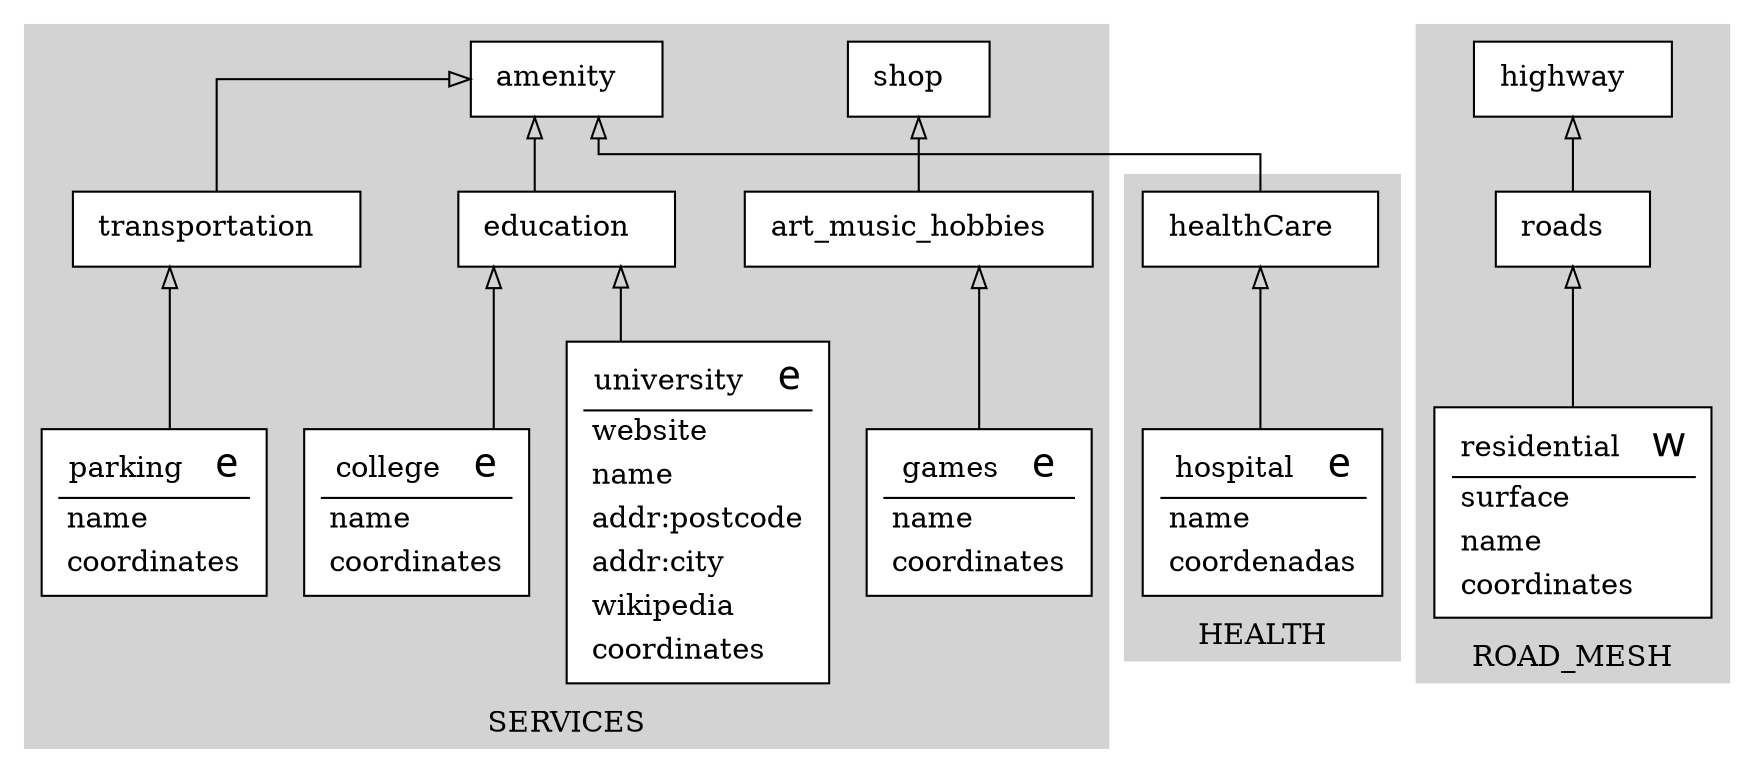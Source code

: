 digraph structs { 
	node [shape=box]
	subgraph cluster_SERVICES {
		node [color=black style=filled]
		color=lightgrey style=filled
		label=SERVICES
		0[style = "filled, bold" penwidth = "1" fillcolor="white" label=<
			<TABLE color="black" border="0">
			 <TR>
				<TD align="center"><font color="black">games</font>  
				<font FACE="sigmoda" POINT-SIZE="20.0"> e</font></TD>
			</TR>
			<hr/>
			<TR>
				<TD align="left">name</TD>
			 </TR>
			<TR>
				<TD align="left">coordinates</TD>
			 </TR>
			</TABLE>>]
		1[style = "filled, bold" penwidth = "1" fillcolor="white" label=<
			<TABLE color="black" border="0">
			 <TR>
				<TD align="center"><font color="black">shop</font>  </TD>
			</TR>
			</TABLE>>]
		2[style = "filled, bold" penwidth = "1" fillcolor="white" label=<
			<TABLE color="black" border="0">
			 <TR>
				<TD align="center"><font color="black">university</font>  
				<font FACE="sigmoda" POINT-SIZE="20.0"> e</font></TD>
			</TR>
			<hr/>
			<TR>
				<TD align="left">website</TD>
			 </TR>
			<TR>
				<TD align="left">name</TD>
			 </TR>
			<TR>
				<TD align="left">addr:postcode</TD>
			 </TR>
			<TR>
				<TD align="left">addr:city</TD>
			 </TR>
			<TR>
				<TD align="left">wikipedia</TD>
			 </TR>
			<TR>
				<TD align="left">coordinates</TD>
			 </TR>
			</TABLE>>]
		3[style = "filled, bold" penwidth = "1" fillcolor="white" label=<
			<TABLE color="black" border="0">
			 <TR>
				<TD align="center"><font color="black">amenity</font>  </TD>
			</TR>
			</TABLE>>]
		4[style = "filled, bold" penwidth = "1" fillcolor="white" label=<
			<TABLE color="black" border="0">
			 <TR>
				<TD align="center"><font color="black">college</font>  
				<font FACE="sigmoda" POINT-SIZE="20.0"> e</font></TD>
			</TR>
			<hr/>
			<TR>
				<TD align="left">name</TD>
			 </TR>
			<TR>
				<TD align="left">coordinates</TD>
			 </TR>
			</TABLE>>]
		5[style = "filled, bold" penwidth = "1" fillcolor="white" label=<
			<TABLE color="black" border="0">
			 <TR>
				<TD align="center"><font color="black">parking</font>  
				<font FACE="sigmoda" POINT-SIZE="20.0"> e</font></TD>
			</TR>
			<hr/>
			<TR>
				<TD align="left">name</TD>
			 </TR>
			<TR>
				<TD align="left">coordinates</TD>
			 </TR>
			</TABLE>>]
		6[style = "filled, bold" penwidth = "1" fillcolor="white" label=<
			<TABLE color="black" border="0">
			 <TR>
				<TD align="center"><font color="black">art_music_hobbies</font>  </TD>
			</TR>
			</TABLE>>]
		7[style = "filled, bold" penwidth = "1" fillcolor="white" label=<
			<TABLE color="black" border="0">
			 <TR>
				<TD align="center"><font color="black">education</font>  </TD>
			</TR>
			</TABLE>>]
		8[style = "filled, bold" penwidth = "1" fillcolor="white" label=<
			<TABLE color="black" border="0">
			 <TR>
				<TD align="center"><font color="black">transportation</font>  </TD>
			</TR>
			</TABLE>>]
	}
	subgraph cluster_HEALTH {
		node [color=black style=filled]
		color=lightgrey style=filled
		label=HEALTH
		9[style = "filled, bold" penwidth = "1" fillcolor="white" label=<
			<TABLE color="black" border="0">
			 <TR>
				<TD align="center"><font color="black">hospital</font>  
				<font FACE="sigmoda" POINT-SIZE="20.0"> e</font></TD>
			</TR>
			<hr/>
			<TR>
				<TD align="left">name</TD>
			 </TR>
			<TR>
				<TD align="left">coordenadas</TD>
			 </TR>
			</TABLE>>]
		10[style = "filled, bold" penwidth = "1" fillcolor="white" label=<
			<TABLE color="black" border="0">
			 <TR>
				<TD align="center"><font color="black">healthCare</font>  </TD>
			</TR>
			</TABLE>>]
	}
	subgraph cluster_ROAD_MESH {
		node [color=black style=filled]
		color=lightgrey style=filled
		label=ROAD_MESH
		11[style = "filled, bold" penwidth = "1" fillcolor="white" label=<
			<TABLE color="black" border="0">
			 <TR>
				<TD align="center"><font color="black">residential</font>  
				<font FACE="sigmoda" POINT-SIZE="20.0"> w</font></TD>
			</TR>
			<hr/>
			<TR>
				<TD align="left">surface</TD>
			 </TR>
			<TR>
				<TD align="left">name</TD>
			 </TR>
			<TR>
				<TD align="left">coordinates</TD>
			 </TR>
			</TABLE>>]
		12[style = "filled, bold" penwidth = "1" fillcolor="white" label=<
			<TABLE color="black" border="0">
			 <TR>
				<TD align="center"><font color="black">highway</font>  </TD>
			</TR>
			</TABLE>>]
		13[style = "filled, bold" penwidth = "1" fillcolor="white" label=<
			<TABLE color="black" border="0">
			 <TR>
				<TD align="center"><font color="black">roads</font>  </TD>
			</TR>
			</TABLE>>]
	}
		8 -> 3[arrowhead=onormal]
		10 -> 3[arrowhead=onormal]
		5 -> 8[arrowhead=onormal]
		7 -> 3[arrowhead=onormal]
		0 -> 6[arrowhead=onormal]
		4 -> 7[arrowhead=onormal]
		11 -> 13[arrowhead=onormal]
		13 -> 12[arrowhead=onormal]
		2 -> 7[arrowhead=onormal]
		9 -> 10[arrowhead=onormal]
		6 -> 1[arrowhead=onormal]
	rankdir=BT
	splines=ortho
}